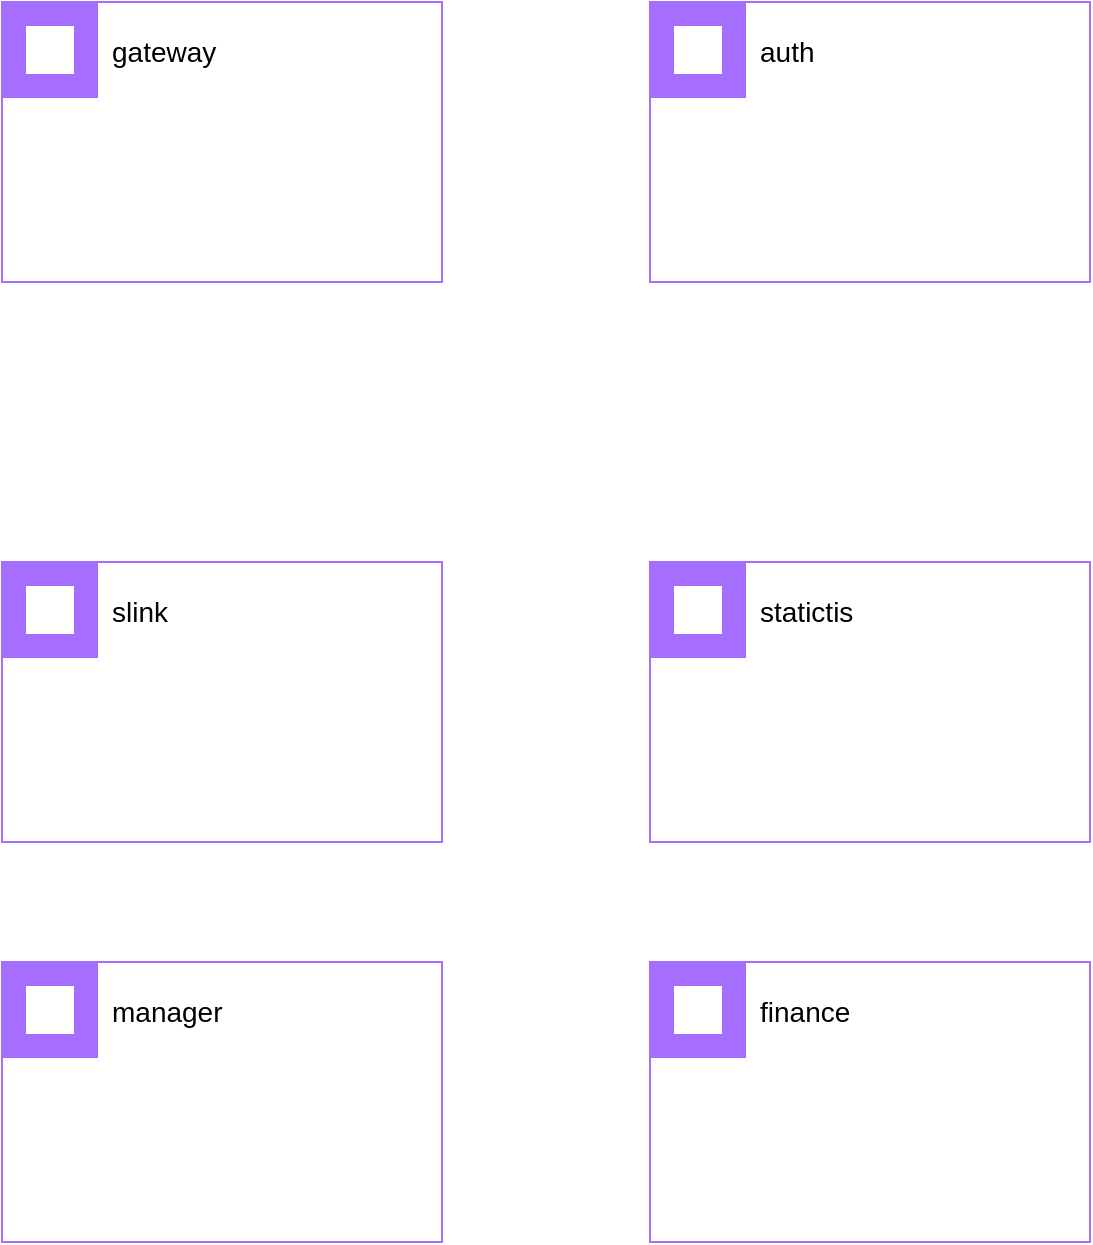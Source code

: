 <mxfile version="28.2.5">
  <diagram name="第 1 页" id="_pCwdOUl3tuuAQ-fd82c">
    <mxGraphModel dx="1554" dy="904" grid="1" gridSize="10" guides="1" tooltips="1" connect="1" arrows="1" fold="1" page="1" pageScale="1" pageWidth="827" pageHeight="1169" math="0" shadow="0">
      <root>
        <mxCell id="0" />
        <mxCell id="1" parent="0" />
        <mxCell id="fYu4OQVJViaWv0Z7EtlI-1" value="" style="container=1;collapsible=0;expand=0;recursiveResize=0;html=1;whiteSpace=wrap;strokeColor=#A56EFF;fillColor=none;" vertex="1" parent="1">
          <mxGeometry x="90" y="190" width="220" height="140" as="geometry" />
        </mxCell>
        <mxCell id="fYu4OQVJViaWv0Z7EtlI-2" value="gateway" style="shape=rect;fillColor=#A56EFF;aspect=fixed;resizable=0;labelPosition=right;verticalLabelPosition=middle;align=left;verticalAlign=middle;strokeColor=none;part=1;spacingLeft=5;fontSize=14;" vertex="1" parent="fYu4OQVJViaWv0Z7EtlI-1">
          <mxGeometry width="48" height="48" relative="1" as="geometry" />
        </mxCell>
        <mxCell id="fYu4OQVJViaWv0Z7EtlI-3" value="" style="fillColor=#ffffff;shape=mxgraph.ibm_cloud.microservices--1;strokeColor=none;dashed=0;outlineConnect=0;html=1;labelPosition=center;verticalLabelPosition=bottom;verticalAlign=top;part=1;movable=0;resizable=0;rotatable=0;" vertex="1" parent="fYu4OQVJViaWv0Z7EtlI-2">
          <mxGeometry width="24" height="24" relative="1" as="geometry">
            <mxPoint x="12" y="12" as="offset" />
          </mxGeometry>
        </mxCell>
        <mxCell id="fYu4OQVJViaWv0Z7EtlI-4" value="" style="container=1;collapsible=0;expand=0;recursiveResize=0;html=1;whiteSpace=wrap;strokeColor=#A56EFF;fillColor=none;" vertex="1" parent="1">
          <mxGeometry x="414" y="190" width="220" height="140" as="geometry" />
        </mxCell>
        <mxCell id="fYu4OQVJViaWv0Z7EtlI-5" value="auth" style="shape=rect;fillColor=#A56EFF;aspect=fixed;resizable=0;labelPosition=right;verticalLabelPosition=middle;align=left;verticalAlign=middle;strokeColor=none;part=1;spacingLeft=5;fontSize=14;" vertex="1" parent="fYu4OQVJViaWv0Z7EtlI-4">
          <mxGeometry width="48" height="48" relative="1" as="geometry" />
        </mxCell>
        <mxCell id="fYu4OQVJViaWv0Z7EtlI-6" value="" style="fillColor=#ffffff;shape=mxgraph.ibm_cloud.microservices--1;strokeColor=none;dashed=0;outlineConnect=0;html=1;labelPosition=center;verticalLabelPosition=bottom;verticalAlign=top;part=1;movable=0;resizable=0;rotatable=0;" vertex="1" parent="fYu4OQVJViaWv0Z7EtlI-5">
          <mxGeometry width="24" height="24" relative="1" as="geometry">
            <mxPoint x="12" y="12" as="offset" />
          </mxGeometry>
        </mxCell>
        <mxCell id="fYu4OQVJViaWv0Z7EtlI-7" value="" style="container=1;collapsible=0;expand=0;recursiveResize=0;html=1;whiteSpace=wrap;strokeColor=#A56EFF;fillColor=none;" vertex="1" parent="1">
          <mxGeometry x="90" y="470" width="220" height="140" as="geometry" />
        </mxCell>
        <mxCell id="fYu4OQVJViaWv0Z7EtlI-8" value="slink" style="shape=rect;fillColor=#A56EFF;aspect=fixed;resizable=0;labelPosition=right;verticalLabelPosition=middle;align=left;verticalAlign=middle;strokeColor=none;part=1;spacingLeft=5;fontSize=14;" vertex="1" parent="fYu4OQVJViaWv0Z7EtlI-7">
          <mxGeometry width="48" height="48" relative="1" as="geometry" />
        </mxCell>
        <mxCell id="fYu4OQVJViaWv0Z7EtlI-9" value="" style="fillColor=#ffffff;shape=mxgraph.ibm_cloud.microservices--1;strokeColor=none;dashed=0;outlineConnect=0;html=1;labelPosition=center;verticalLabelPosition=bottom;verticalAlign=top;part=1;movable=0;resizable=0;rotatable=0;" vertex="1" parent="fYu4OQVJViaWv0Z7EtlI-8">
          <mxGeometry width="24" height="24" relative="1" as="geometry">
            <mxPoint x="12" y="12" as="offset" />
          </mxGeometry>
        </mxCell>
        <mxCell id="fYu4OQVJViaWv0Z7EtlI-10" value="" style="container=1;collapsible=0;expand=0;recursiveResize=0;html=1;whiteSpace=wrap;strokeColor=#A56EFF;fillColor=none;" vertex="1" parent="1">
          <mxGeometry x="414" y="470" width="220" height="140" as="geometry" />
        </mxCell>
        <mxCell id="fYu4OQVJViaWv0Z7EtlI-11" value="statictis" style="shape=rect;fillColor=#A56EFF;aspect=fixed;resizable=0;labelPosition=right;verticalLabelPosition=middle;align=left;verticalAlign=middle;strokeColor=none;part=1;spacingLeft=5;fontSize=14;" vertex="1" parent="fYu4OQVJViaWv0Z7EtlI-10">
          <mxGeometry width="48" height="48" relative="1" as="geometry" />
        </mxCell>
        <mxCell id="fYu4OQVJViaWv0Z7EtlI-12" value="" style="fillColor=#ffffff;shape=mxgraph.ibm_cloud.microservices--1;strokeColor=none;dashed=0;outlineConnect=0;html=1;labelPosition=center;verticalLabelPosition=bottom;verticalAlign=top;part=1;movable=0;resizable=0;rotatable=0;" vertex="1" parent="fYu4OQVJViaWv0Z7EtlI-11">
          <mxGeometry width="24" height="24" relative="1" as="geometry">
            <mxPoint x="12" y="12" as="offset" />
          </mxGeometry>
        </mxCell>
        <mxCell id="fYu4OQVJViaWv0Z7EtlI-13" value="" style="container=1;collapsible=0;expand=0;recursiveResize=0;html=1;whiteSpace=wrap;strokeColor=#A56EFF;fillColor=none;" vertex="1" parent="1">
          <mxGeometry x="90" y="670" width="220" height="140" as="geometry" />
        </mxCell>
        <mxCell id="fYu4OQVJViaWv0Z7EtlI-14" value="manager" style="shape=rect;fillColor=#A56EFF;aspect=fixed;resizable=0;labelPosition=right;verticalLabelPosition=middle;align=left;verticalAlign=middle;strokeColor=none;part=1;spacingLeft=5;fontSize=14;" vertex="1" parent="fYu4OQVJViaWv0Z7EtlI-13">
          <mxGeometry width="48" height="48" relative="1" as="geometry" />
        </mxCell>
        <mxCell id="fYu4OQVJViaWv0Z7EtlI-15" value="" style="fillColor=#ffffff;shape=mxgraph.ibm_cloud.microservices--1;strokeColor=none;dashed=0;outlineConnect=0;html=1;labelPosition=center;verticalLabelPosition=bottom;verticalAlign=top;part=1;movable=0;resizable=0;rotatable=0;" vertex="1" parent="fYu4OQVJViaWv0Z7EtlI-14">
          <mxGeometry width="24" height="24" relative="1" as="geometry">
            <mxPoint x="12" y="12" as="offset" />
          </mxGeometry>
        </mxCell>
        <mxCell id="fYu4OQVJViaWv0Z7EtlI-16" value="" style="container=1;collapsible=0;expand=0;recursiveResize=0;html=1;whiteSpace=wrap;strokeColor=#A56EFF;fillColor=none;" vertex="1" parent="1">
          <mxGeometry x="414" y="670" width="220" height="140" as="geometry" />
        </mxCell>
        <mxCell id="fYu4OQVJViaWv0Z7EtlI-17" value="finance" style="shape=rect;fillColor=#A56EFF;aspect=fixed;resizable=0;labelPosition=right;verticalLabelPosition=middle;align=left;verticalAlign=middle;strokeColor=none;part=1;spacingLeft=5;fontSize=14;" vertex="1" parent="fYu4OQVJViaWv0Z7EtlI-16">
          <mxGeometry width="48" height="48" relative="1" as="geometry" />
        </mxCell>
        <mxCell id="fYu4OQVJViaWv0Z7EtlI-18" value="" style="fillColor=#ffffff;shape=mxgraph.ibm_cloud.microservices--1;strokeColor=none;dashed=0;outlineConnect=0;html=1;labelPosition=center;verticalLabelPosition=bottom;verticalAlign=top;part=1;movable=0;resizable=0;rotatable=0;" vertex="1" parent="fYu4OQVJViaWv0Z7EtlI-17">
          <mxGeometry width="24" height="24" relative="1" as="geometry">
            <mxPoint x="12" y="12" as="offset" />
          </mxGeometry>
        </mxCell>
      </root>
    </mxGraphModel>
  </diagram>
</mxfile>

